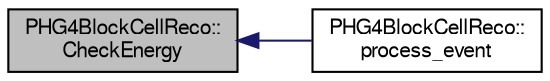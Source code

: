 digraph "PHG4BlockCellReco::CheckEnergy"
{
  bgcolor="transparent";
  edge [fontname="FreeSans",fontsize="10",labelfontname="FreeSans",labelfontsize="10"];
  node [fontname="FreeSans",fontsize="10",shape=record];
  rankdir="LR";
  Node1 [label="PHG4BlockCellReco::\lCheckEnergy",height=0.2,width=0.4,color="black", fillcolor="grey75", style="filled" fontcolor="black"];
  Node1 -> Node2 [dir="back",color="midnightblue",fontsize="10",style="solid",fontname="FreeSans"];
  Node2 [label="PHG4BlockCellReco::\lprocess_event",height=0.2,width=0.4,color="black",URL="$df/d5e/classPHG4BlockCellReco.html#a8031ff9bacb684d523acc71c14054cdb",tooltip="event processing "];
}
